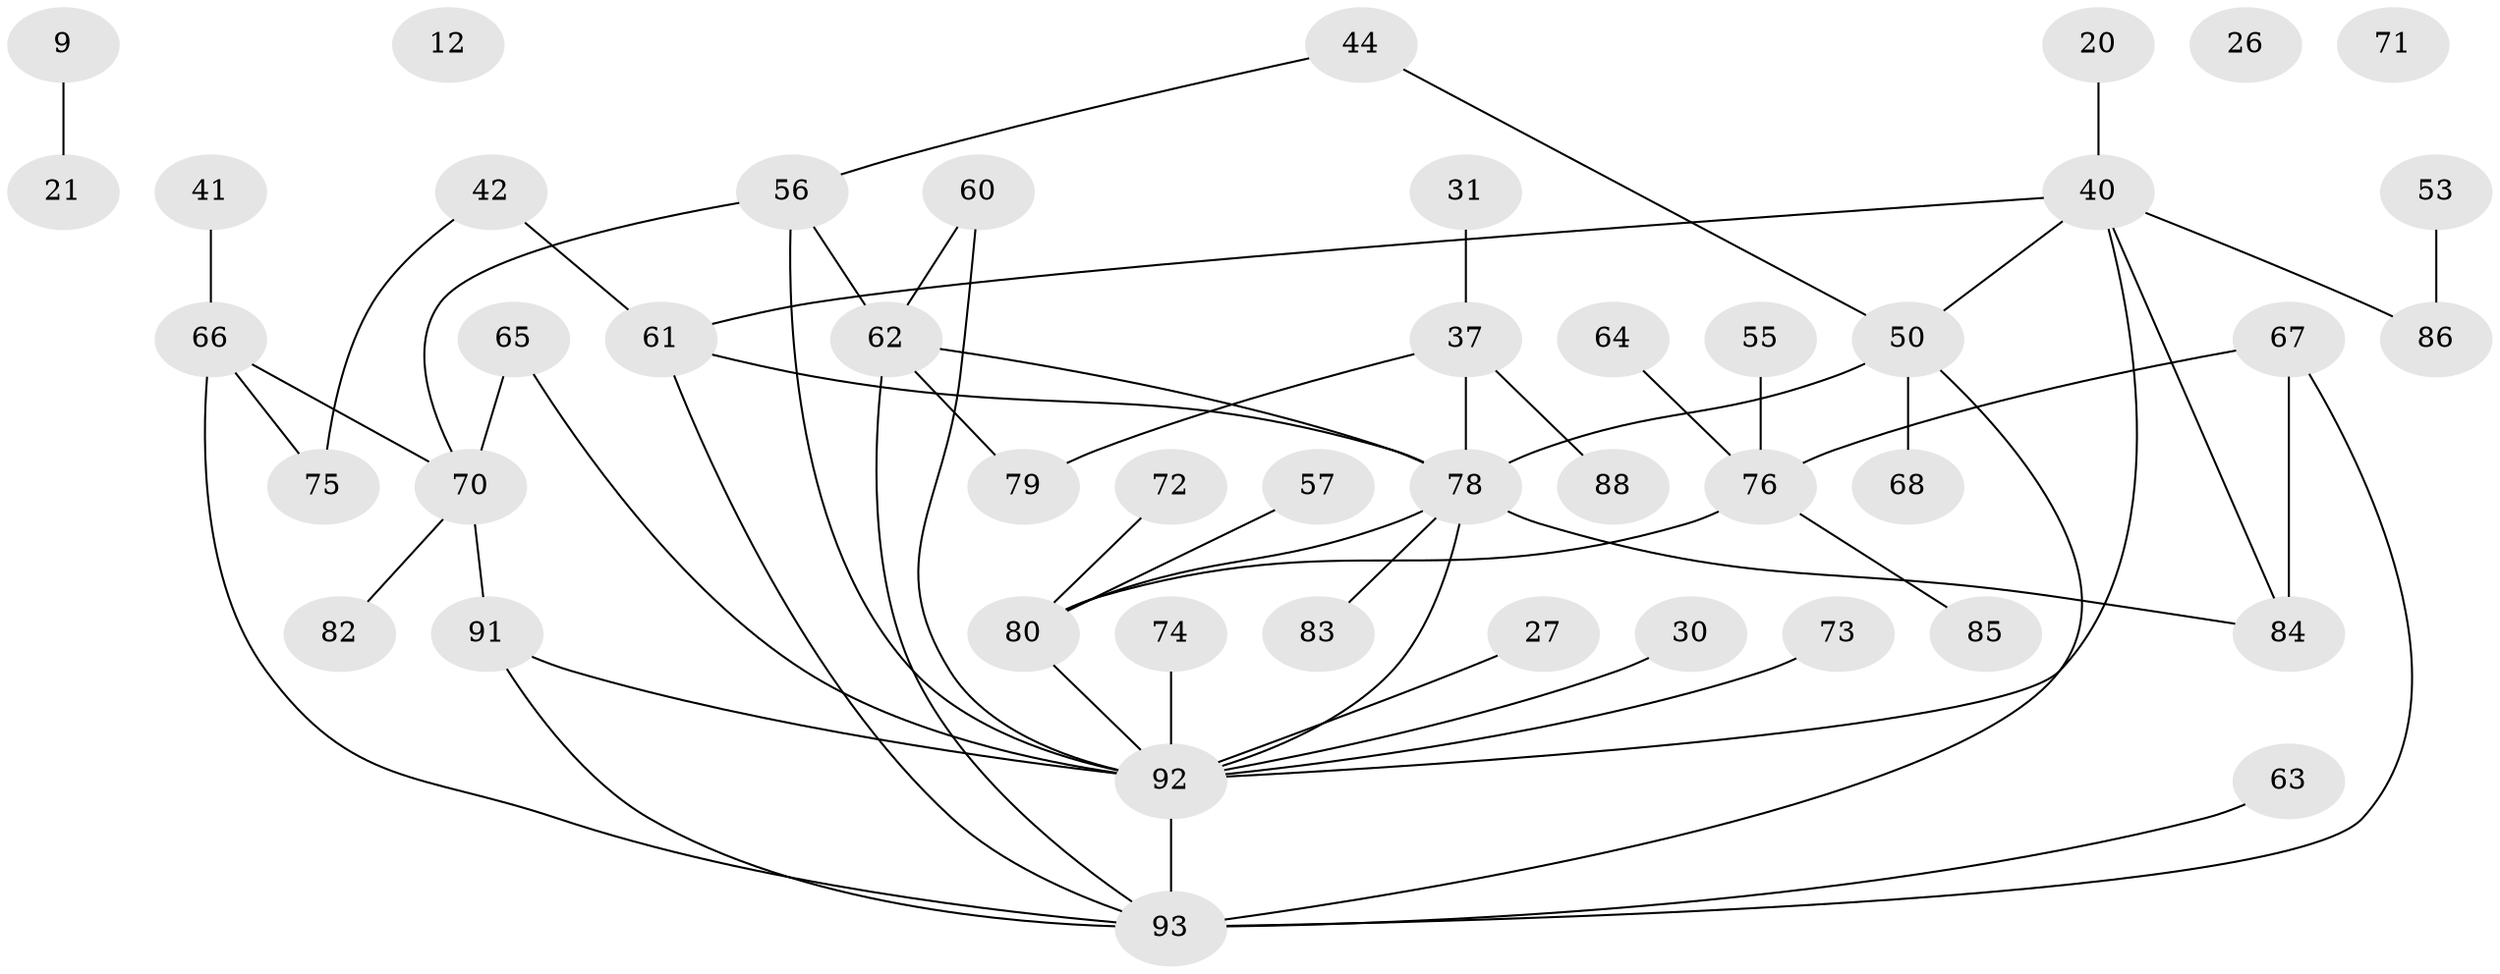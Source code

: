 // original degree distribution, {2: 0.25806451612903225, 4: 0.21505376344086022, 6: 0.021505376344086023, 3: 0.17204301075268819, 5: 0.07526881720430108, 1: 0.22580645161290322, 0: 0.03225806451612903}
// Generated by graph-tools (version 1.1) at 2025/38/03/09/25 04:38:57]
// undirected, 46 vertices, 59 edges
graph export_dot {
graph [start="1"]
  node [color=gray90,style=filled];
  9;
  12;
  20;
  21;
  26;
  27;
  30;
  31;
  37;
  40 [super="+7+3+23+16+32"];
  41;
  42;
  44;
  50 [super="+25"];
  53;
  55;
  56;
  57;
  60 [super="+18"];
  61 [super="+52"];
  62 [super="+48"];
  63;
  64;
  65;
  66;
  67 [super="+58+15"];
  68;
  70 [super="+43"];
  71;
  72;
  73;
  74;
  75;
  76;
  78 [super="+51"];
  79;
  80 [super="+54"];
  82;
  83;
  84;
  85;
  86;
  88;
  91 [super="+49+59"];
  92 [super="+89+39+47"];
  93 [super="+81+90"];
  9 -- 21;
  20 -- 40;
  27 -- 92;
  30 -- 92;
  31 -- 37;
  37 -- 79;
  37 -- 88;
  37 -- 78;
  40 -- 84;
  40 -- 61 [weight=3];
  40 -- 86;
  40 -- 50 [weight=2];
  40 -- 92 [weight=4];
  41 -- 66;
  42 -- 61;
  42 -- 75;
  44 -- 50;
  44 -- 56;
  50 -- 68;
  50 -- 78 [weight=2];
  50 -- 93;
  53 -- 86;
  55 -- 76;
  56 -- 62;
  56 -- 70;
  56 -- 92;
  57 -- 80;
  60 -- 92;
  60 -- 62;
  61 -- 93;
  61 -- 78;
  62 -- 78 [weight=2];
  62 -- 93 [weight=3];
  62 -- 79;
  63 -- 93;
  64 -- 76;
  65 -- 70;
  65 -- 92;
  66 -- 75;
  66 -- 93;
  66 -- 70;
  67 -- 84 [weight=2];
  67 -- 76;
  67 -- 93 [weight=2];
  70 -- 82;
  70 -- 91;
  72 -- 80;
  73 -- 92;
  74 -- 92;
  76 -- 85;
  76 -- 80;
  78 -- 83;
  78 -- 84;
  78 -- 92;
  78 -- 80;
  80 -- 92;
  91 -- 93;
  91 -- 92 [weight=2];
  92 -- 93 [weight=4];
}
